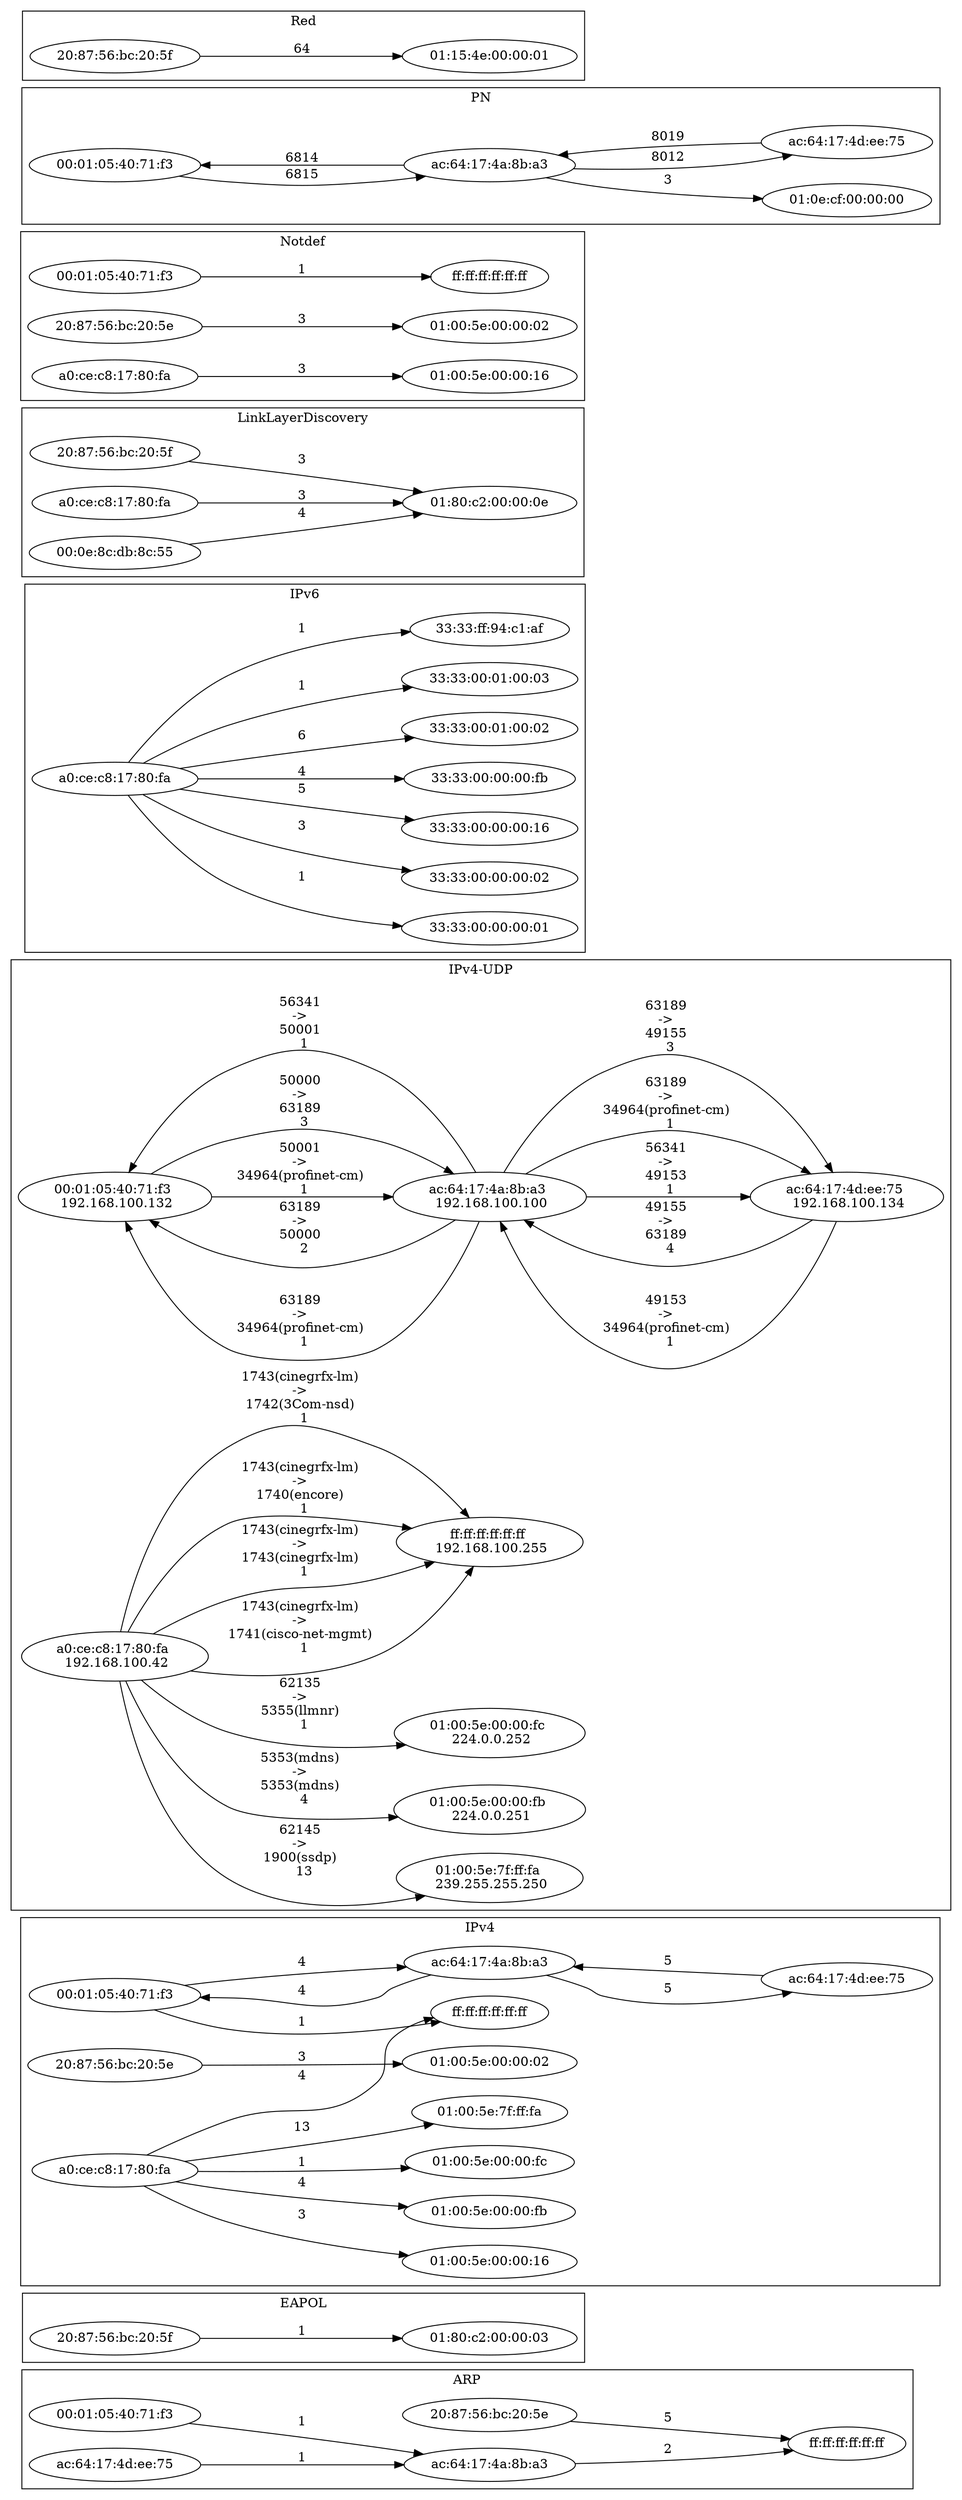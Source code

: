 digraph  {
 rankdir= LR;

	subgraph cluster_s1 {
		label="ARP";
		n15[label="00:01:05:40:71:f3"];
		n34[label="20:87:56:bc:20:5e"];
		n16[label="ac:64:17:4a:8b:a3"];
		n46[label="ac:64:17:4d:ee:75"];
		n35[label="ff:ff:ff:ff:ff:ff"];
		n15->n16[label="1"];
		n34->n35[label="5"];
		n16->n35[label="2"];
		n46->n16[label="1"];
		
	}
	subgraph cluster_s8 {
		label="EAPOL";
		n42[label="01:80:c2:00:00:03"];
		n41[label="20:87:56:bc:20:5f"];
		n41->n42[label="1"];
		
	}
	subgraph cluster_s2 {
		label="IPv4";
		n26[label="00:01:05:40:71:f3"];
		n22[label="01:00:5e:00:00:02"];
		n43[label="01:00:5e:00:00:16"];
		n49[label="01:00:5e:00:00:fb"];
		n59[label="01:00:5e:00:00:fc"];
		n39[label="01:00:5e:7f:ff:fa"];
		n21[label="20:87:56:bc:20:5e"];
		n38[label="a0:ce:c8:17:80:fa"];
		n25[label="ac:64:17:4a:8b:a3"];
		n54[label="ac:64:17:4d:ee:75"];
		n53[label="ff:ff:ff:ff:ff:ff"];
		n26->n53[label="1"];
		n26->n25[label="4"];
		n21->n22[label="3"];
		n38->n39[label="13"];
		n38->n43[label="3"];
		n38->n49[label="4"];
		n38->n53[label="4"];
		n38->n59[label="1"];
		n25->n26[label="4"];
		n25->n54[label="5"];
		n54->n25[label="5"];
		
	}
	subgraph cluster_s4 {
		label="IPv4-TCP";
		
	}
	subgraph cluster_s3 {
		label="IPv4-UDP";
		n14[label="00:01:05:40:71:f3 \n 192.168.100.132"];
		n56[label="01:00:5e:00:00:fb \n 224.0.0.251"];
		n51[label="01:00:5e:00:00:fc \n 224.0.0.252"];
		n20[label="01:00:5e:7f:ff:fa \n 239.255.255.250"];
		n19[label="a0:ce:c8:17:80:fa \n 192.168.100.42"];
		n13[label="ac:64:17:4a:8b:a3 \n 192.168.100.100"];
		n24[label="ac:64:17:4d:ee:75 \n 192.168.100.134"];
		n23[label="ff:ff:ff:ff:ff:ff \n 192.168.100.255"];
		n14->n13[label="50001 \n-> \n34964(profinet-cm) \n 1"];
		n14->n13[label="50000 \n-> \n63189 \n 3"];
		n19->n20[label="62145 \n-> \n1900(ssdp) \n 13"];
		n19->n23[label="1743(cinegrfx-lm) \n-> \n1742(3Com-nsd) \n 1"];
		n19->n23[label="1743(cinegrfx-lm) \n-> \n1741(cisco-net-mgmt) \n 1"];
		n19->n23[label="1743(cinegrfx-lm) \n-> \n1743(cinegrfx-lm) \n 1"];
		n19->n51[label="62135 \n-> \n5355(llmnr) \n 1"];
		n19->n23[label="1743(cinegrfx-lm) \n-> \n1740(encore) \n 1"];
		n19->n56[label="5353(mdns) \n-> \n5353(mdns) \n 4"];
		n13->n14[label="56341 \n-> \n50001 \n 1"];
		n13->n24[label="56341 \n-> \n49153 \n 1"];
		n13->n24[label="63189 \n-> \n34964(profinet-cm) \n 1"];
		n13->n14[label="63189 \n-> \n34964(profinet-cm) \n 1"];
		n13->n14[label="63189 \n-> \n50000 \n 2"];
		n13->n24[label="63189 \n-> \n49155 \n 3"];
		n24->n13[label="49153 \n-> \n34964(profinet-cm) \n 1"];
		n24->n13[label="49155 \n-> \n63189 \n 4"];
		
	}
	subgraph cluster_s5 {
		label="IPv6";
		n31[label="33:33:00:00:00:01"];
		n37[label="33:33:00:00:00:02"];
		n55[label="33:33:00:00:00:16"];
		n40[label="33:33:00:00:00:fb"];
		n60[label="33:33:00:01:00:02"];
		n52[label="33:33:00:01:00:03"];
		n28[label="33:33:ff:94:c1:af"];
		n27[label="a0:ce:c8:17:80:fa"];
		n27->n28[label="1"];
		n27->n31[label="1"];
		n27->n37[label="3"];
		n27->n40[label="4"];
		n27->n52[label="1"];
		n27->n55[label="5"];
		n27->n60[label="6"];
		
	}
	subgraph cluster_s9 {
		label="LinkLayerDiscovery";
		n36[label="00:0e:8c:db:8c:55"];
		n18[label="01:80:c2:00:00:0e"];
		n50[label="20:87:56:bc:20:5f"];
		n17[label="a0:ce:c8:17:80:fa"];
		n36->n18[label="4"];
		n50->n18[label="3"];
		n17->n18[label="3"];
		
	}
	subgraph cluster_s10 {
		label="Notdef";
		n57[label="00:01:05:40:71:f3"];
		n45[label="01:00:5e:00:00:02"];
		n30[label="01:00:5e:00:00:16"];
		n44[label="20:87:56:bc:20:5e"];
		n29[label="a0:ce:c8:17:80:fa"];
		n58[label="ff:ff:ff:ff:ff:ff"];
		n57->n58[label="1"];
		n44->n45[label="3"];
		n29->n30[label="3"];
		
	}
	subgraph cluster_s6 {
		label="PN";
		n33[label="00:01:05:40:71:f3"];
		n12[label="01:0e:cf:00:00:00"];
		n11[label="ac:64:17:4a:8b:a3"];
		n32[label="ac:64:17:4d:ee:75"];
		n33->n11[label="6815"];
		n11->n12[label="3"];
		n11->n33[label="6814"];
		n11->n32[label="8012"];
		n32->n11[label="8019"];
		
	}
	subgraph cluster_s7 {
		label="Red";
		n48[label="01:15:4e:00:00:01"];
		n47[label="20:87:56:bc:20:5f"];
		n47->n48[label="64"];
		
	}
	
	
}
